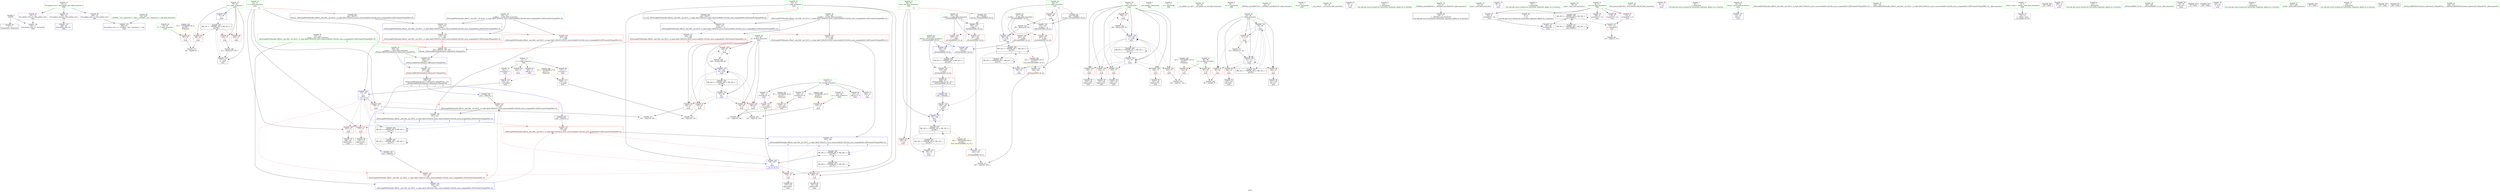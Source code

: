 digraph "SVFG" {
	label="SVFG";

	Node0x555acfaa94e0 [shape=record,color=grey,label="{NodeID: 0\nNullPtr}"];
	Node0x555acfaa94e0 -> Node0x555acfacd490[style=solid];
	Node0x555acfaa94e0 -> Node0x555acfad3e80[style=solid];
	Node0x555acfaecbe0 [shape=record,color=yellow,style=double,label="{NodeID: 263\n8V_1 = ENCHI(MR_8V_0)\npts\{56 \}\nFun[main]}"];
	Node0x555acfaecbe0 -> Node0x555acfad03e0[style=dashed];
	Node0x555acfacde70 [shape=record,color=red,label="{NodeID: 97\n139\<--67\n\<--i9\nmain\n}"];
	Node0x555acfacde70 -> Node0x555acfad95e0[style=solid];
	Node0x555acfacb720 [shape=record,color=green,label="{NodeID: 14\n14\<--16\nR\<--R_field_insensitive\nGlob }"];
	Node0x555acfacb720 -> Node0x555acfacf8c0[style=solid];
	Node0x555acfacb720 -> Node0x555acfacf990[style=solid];
	Node0x555acfacb720 -> Node0x555acfacfa60[style=solid];
	Node0x555acfacb720 -> Node0x555acfad0310[style=solid];
	Node0x555acfacd9b0 [shape=record,color=red,label="{NodeID: 111\n170\<--75\n\<--y\nmain\n}"];
	Node0x555acfacd9b0 -> Node0x555acfacee30[style=solid];
	Node0x555acfacc3d0 [shape=record,color=green,label="{NodeID: 28\n67\<--68\ni9\<--i9_field_insensitive\nmain\n}"];
	Node0x555acfacc3d0 -> Node0x555acfacdda0[style=solid];
	Node0x555acfacc3d0 -> Node0x555acfacde70[style=solid];
	Node0x555acfacc3d0 -> Node0x555acfacdf40[style=solid];
	Node0x555acfacc3d0 -> Node0x555acface010[style=solid];
	Node0x555acfacc3d0 -> Node0x555acface0e0[style=solid];
	Node0x555acfacc3d0 -> Node0x555acfad4390[style=solid];
	Node0x555acfacc3d0 -> Node0x555acfad4ae0[style=solid];
	Node0x555acfad8ce0 [shape=record,color=grey,label="{NodeID: 208\n211 = Binary(210, 84, )\n}"];
	Node0x555acfad8ce0 -> Node0x555acfad4bb0[style=solid];
	Node0x555acfad3560 [shape=record,color=red,label="{NodeID: 125\n246\<--245\n\<--call2\n_ZSt4swapIiENSt9enable_ifIXsr6__and_ISt6__not_ISt15__is_tuple_likeIT_EESt21is_move_constructibleIS3_ESt18is_move_assignableIS3_EEE5valueEvE4typeERS3_SC_\n}"];
	Node0x555acfad3560 -> Node0x555acfad4fc0[style=solid];
	Node0x555acfacd050 [shape=record,color=green,label="{NodeID: 42\n253\<--254\nretval\<--retval_field_insensitive\n_ZSt3maxIiERKT_S2_S2_\n}"];
	Node0x555acfacd050 -> Node0x555acfad3630[style=solid];
	Node0x555acfacd050 -> Node0x555acfad5230[style=solid];
	Node0x555acfacd050 -> Node0x555acfad5300[style=solid];
	Node0x555acfad4120 [shape=record,color=blue,label="{NodeID: 139\n63\<--84\ni\<--\nmain\n}"];
	Node0x555acfad4120 -> Node0x555acfad0990[style=dashed];
	Node0x555acfad4120 -> Node0x555acfad0a60[style=dashed];
	Node0x555acfad4120 -> Node0x555acfad0b30[style=dashed];
	Node0x555acfad4120 -> Node0x555acfad0c00[style=dashed];
	Node0x555acfad4120 -> Node0x555acfad41f0[style=dashed];
	Node0x555acfad4120 -> Node0x555acfae1ca0[style=dashed];
	Node0x555acfacec90 [shape=record,color=black,label="{NodeID: 56\n155\<--154\nidxprom22\<--\nmain\n}"];
	Node0x555acfafd550 [shape=record,color=black,label="{NodeID: 319\n241 = PHI(278, )\n}"];
	Node0x555acfafd550 -> Node0x555acfad3490[style=solid];
	Node0x555acfad4c80 [shape=record,color=blue,label="{NodeID: 153\n226\<--224\n__a.addr\<--__a\n_ZSt4swapIiENSt9enable_ifIXsr6__and_ISt6__not_ISt15__is_tuple_likeIT_EESt21is_move_constructibleIS3_ESt18is_move_assignableIS3_EEE5valueEvE4typeERS3_SC_\n}"];
	Node0x555acfad4c80 -> Node0x555acfad3080[style=dashed];
	Node0x555acfad4c80 -> Node0x555acfad3150[style=dashed];
	Node0x555acfacf7f0 [shape=record,color=purple,label="{NodeID: 70\n151\<--11\narrayidx21\<--L\nmain\n}"];
	Node0x555acfacf7f0 -> Node0x555acfad2dc0[style=solid];
	Node0x555acfad03e0 [shape=record,color=red,label="{NodeID: 84\n87\<--55\n\<--T\nmain\n}"];
	Node0x555acfad03e0 -> Node0x555acfad9a60[style=solid];
	Node0x555acfab90a0 [shape=record,color=green,label="{NodeID: 1\n7\<--1\n__dso_handle\<--dummyObj\nGlob }"];
	Node0x555acfacdf40 [shape=record,color=red,label="{NodeID: 98\n146\<--67\n\<--i9\nmain\n}"];
	Node0x555acfacdf40 -> Node0x555acfad98e0[style=solid];
	Node0x555acfacb820 [shape=record,color=green,label="{NodeID: 15\n23\<--27\nllvm.global_ctors\<--llvm.global_ctors_field_insensitive\nGlob }"];
	Node0x555acfacb820 -> Node0x555acfacff40[style=solid];
	Node0x555acfacb820 -> Node0x555acfad0040[style=solid];
	Node0x555acfacb820 -> Node0x555acfad0140[style=solid];
	Node0x555acfacda80 [shape=record,color=red,label="{NodeID: 112\n180\<--75\n\<--y\nmain\n}"];
	Node0x555acfacda80 -> Node0x555acfacefd0[style=solid];
	Node0x555acfacc4a0 [shape=record,color=green,label="{NodeID: 29\n69\<--70\nc\<--c_field_insensitive\nmain\n|{|<s3>9}}"];
	Node0x555acfacc4a0 -> Node0x555acface1b0[style=solid];
	Node0x555acfacc4a0 -> Node0x555acfad4460[style=solid];
	Node0x555acfacc4a0 -> Node0x555acfad4870[style=solid];
	Node0x555acfacc4a0:s3 -> Node0x555acfaff960[style=solid,color=red];
	Node0x555acfad8e60 [shape=record,color=grey,label="{NodeID: 209\n200 = Binary(199, 84, )\n}"];
	Node0x555acfad8e60 -> Node0x555acfad4ae0[style=solid];
	Node0x555acfad3630 [shape=record,color=red,label="{NodeID: 126\n273\<--253\n\<--retval\n_ZSt3maxIiERKT_S2_S2_\n}"];
	Node0x555acfad3630 -> Node0x555acfacf0a0[style=solid];
	Node0x555acfacd120 [shape=record,color=green,label="{NodeID: 43\n255\<--256\n__a.addr\<--__a.addr_field_insensitive\n_ZSt3maxIiERKT_S2_S2_\n}"];
	Node0x555acfacd120 -> Node0x555acfad3700[style=solid];
	Node0x555acfacd120 -> Node0x555acfad37d0[style=solid];
	Node0x555acfacd120 -> Node0x555acfad5090[style=solid];
	Node0x555acfae17a0 [shape=record,color=black,label="{NodeID: 223\nMR_10V_3 = PHI(MR_10V_4, MR_10V_2, )\npts\{58 \}\n}"];
	Node0x555acfae17a0 -> Node0x555acfad04b0[style=dashed];
	Node0x555acfae17a0 -> Node0x555acfad0580[style=dashed];
	Node0x555acfae17a0 -> Node0x555acfad0650[style=dashed];
	Node0x555acfae17a0 -> Node0x555acfad4bb0[style=dashed];
	Node0x555acfad41f0 [shape=record,color=blue,label="{NodeID: 140\n63\<--112\ni\<--inc\nmain\n}"];
	Node0x555acfad41f0 -> Node0x555acfad0990[style=dashed];
	Node0x555acfad41f0 -> Node0x555acfad0a60[style=dashed];
	Node0x555acfad41f0 -> Node0x555acfad0b30[style=dashed];
	Node0x555acfad41f0 -> Node0x555acfad0c00[style=dashed];
	Node0x555acfad41f0 -> Node0x555acfad41f0[style=dashed];
	Node0x555acfad41f0 -> Node0x555acfae1ca0[style=dashed];
	Node0x555acfaced60 [shape=record,color=black,label="{NodeID: 57\n168\<--167\nidxprom26\<--\nmain\n}"];
	Node0x555acfafd690 [shape=record,color=black,label="{NodeID: 320\n245 = PHI(278, )\n}"];
	Node0x555acfafd690 -> Node0x555acfad3560[style=solid];
	Node0x555acfad4d50 [shape=record,color=blue,label="{NodeID: 154\n228\<--225\n__b.addr\<--__b\n_ZSt4swapIiENSt9enable_ifIXsr6__and_ISt6__not_ISt15__is_tuple_likeIT_EESt21is_move_constructibleIS3_ESt18is_move_assignableIS3_EEE5valueEvE4typeERS3_SC_\n}"];
	Node0x555acfad4d50 -> Node0x555acfad3220[style=dashed];
	Node0x555acfad4d50 -> Node0x555acfad32f0[style=dashed];
	Node0x555acfacf8c0 [shape=record,color=purple,label="{NodeID: 71\n106\<--14\n\<--R\nmain\n}"];
	Node0x555acfad04b0 [shape=record,color=red,label="{NodeID: 85\n86\<--57\n\<--t\nmain\n}"];
	Node0x555acfad04b0 -> Node0x555acfad9a60[style=solid];
	Node0x555acfab9130 [shape=record,color=green,label="{NodeID: 2\n17\<--1\n.str\<--dummyObj\nGlob }"];
	Node0x555acfaecda0 [shape=record,color=yellow,style=double,label="{NodeID: 265\n12V_1 = ENCHI(MR_12V_0)\npts\{60 \}\nFun[main]}"];
	Node0x555acfaecda0 -> Node0x555acfad0720[style=dashed];
	Node0x555acfaecda0 -> Node0x555acfad07f0[style=dashed];
	Node0x555acface010 [shape=record,color=red,label="{NodeID: 99\n160\<--67\n\<--i9\nmain\n}"];
	Node0x555acface010 -> Node0x555acfad9760[style=solid];
	Node0x555acfacb920 [shape=record,color=green,label="{NodeID: 16\n28\<--29\n__cxx_global_var_init\<--__cxx_global_var_init_field_insensitive\n}"];
	Node0x555acfacdb50 [shape=record,color=red,label="{NodeID: 113\n138\<--137\n\<--arrayidx\nmain\n}"];
	Node0x555acfacdb50 -> Node0x555acfad95e0[style=solid];
	Node0x555acfacc570 [shape=record,color=green,label="{NodeID: 30\n71\<--72\nj\<--j_field_insensitive\nmain\n}"];
	Node0x555acfacc570 -> Node0x555acface280[style=solid];
	Node0x555acfacc570 -> Node0x555acface350[style=solid];
	Node0x555acfacc570 -> Node0x555acface420[style=solid];
	Node0x555acfacc570 -> Node0x555acface4f0[style=solid];
	Node0x555acfacc570 -> Node0x555acfacd5a0[style=solid];
	Node0x555acfacc570 -> Node0x555acfacd670[style=solid];
	Node0x555acfacc570 -> Node0x555acfad4530[style=solid];
	Node0x555acfacc570 -> Node0x555acfad4940[style=solid];
	Node0x555acfad8fe0 [shape=record,color=grey,label="{NodeID: 210\n190 = Binary(189, 84, )\n}"];
	Node0x555acfad8fe0 -> Node0x555acfad4940[style=solid];
	Node0x555acfad3700 [shape=record,color=red,label="{NodeID: 127\n261\<--255\n\<--__a.addr\n_ZSt3maxIiERKT_S2_S2_\n}"];
	Node0x555acfad3700 -> Node0x555acfad3a40[style=solid];
	Node0x555acfacd1f0 [shape=record,color=green,label="{NodeID: 44\n257\<--258\n__b.addr\<--__b.addr_field_insensitive\n_ZSt3maxIiERKT_S2_S2_\n}"];
	Node0x555acfacd1f0 -> Node0x555acfad38a0[style=solid];
	Node0x555acfacd1f0 -> Node0x555acfad3970[style=solid];
	Node0x555acfacd1f0 -> Node0x555acfad5160[style=solid];
	Node0x555acfae1ca0 [shape=record,color=black,label="{NodeID: 224\nMR_16V_2 = PHI(MR_16V_4, MR_16V_1, )\npts\{64 \}\n}"];
	Node0x555acfae1ca0 -> Node0x555acfad4120[style=dashed];
	Node0x555acfad42c0 [shape=record,color=blue,label="{NodeID: 141\n65\<--78\nans\<--\nmain\n}"];
	Node0x555acfad42c0 -> Node0x555acfae93a0[style=dashed];
	Node0x555acfacee30 [shape=record,color=black,label="{NodeID: 58\n171\<--170\nidxprom28\<--\nmain\n}"];
	Node0x555acfafd7d0 [shape=record,color=black,label="{NodeID: 321\n251 = PHI(65, )\n0th arg _ZSt3maxIiERKT_S2_S2_ }"];
	Node0x555acfafd7d0 -> Node0x555acfad5090[style=solid];
	Node0x555acfad4e20 [shape=record,color=blue,label="{NodeID: 155\n230\<--238\n__tmp\<--\n_ZSt4swapIiENSt9enable_ifIXsr6__and_ISt6__not_ISt15__is_tuple_likeIT_EESt21is_move_constructibleIS3_ESt18is_move_assignableIS3_EEE5valueEvE4typeERS3_SC_\n}"];
	Node0x555acfad4e20 -> Node0x555acfad3490[style=dashed];
	Node0x555acfad4e20 -> Node0x555acfad3560[style=dashed];
	Node0x555acfacf990 [shape=record,color=purple,label="{NodeID: 72\n144\<--14\narrayidx18\<--R\nmain\n}"];
	Node0x555acfacf990 -> Node0x555acfacdc20[style=solid];
	Node0x555acfad0580 [shape=record,color=red,label="{NodeID: 86\n203\<--57\n\<--t\nmain\n}"];
	Node0x555acfab93e0 [shape=record,color=green,label="{NodeID: 3\n19\<--1\n.str.1\<--dummyObj\nGlob }"];
	Node0x555acfaece80 [shape=record,color=yellow,style=double,label="{NodeID: 266\n14V_1 = ENCHI(MR_14V_0)\npts\{62 \}\nFun[main]}"];
	Node0x555acfaece80 -> Node0x555acfad08c0[style=dashed];
	Node0x555acface0e0 [shape=record,color=red,label="{NodeID: 100\n199\<--67\n\<--i9\nmain\n}"];
	Node0x555acface0e0 -> Node0x555acfad8e60[style=solid];
	Node0x555acfacba20 [shape=record,color=green,label="{NodeID: 17\n32\<--33\n_ZNSt8ios_base4InitC1Ev\<--_ZNSt8ios_base4InitC1Ev_field_insensitive\n}"];
	Node0x555acfacdc20 [shape=record,color=red,label="{NodeID: 114\n145\<--144\n\<--arrayidx18\nmain\n}"];
	Node0x555acfacdc20 -> Node0x555acfad98e0[style=solid];
	Node0x555acfacc640 [shape=record,color=green,label="{NodeID: 31\n73\<--74\nx\<--x_field_insensitive\nmain\n|{|<s4>8}}"];
	Node0x555acfacc640 -> Node0x555acfacd740[style=solid];
	Node0x555acfacc640 -> Node0x555acfacd810[style=solid];
	Node0x555acfacc640 -> Node0x555acfacd8e0[style=solid];
	Node0x555acfacc640 -> Node0x555acfad4600[style=solid];
	Node0x555acfacc640:s4 -> Node0x555acfaffd80[style=solid,color=red];
	Node0x555acfad9160 [shape=record,color=grey,label="{NodeID: 211\n112 = Binary(111, 84, )\n}"];
	Node0x555acfad9160 -> Node0x555acfad41f0[style=solid];
	Node0x555acfad37d0 [shape=record,color=red,label="{NodeID: 128\n270\<--255\n\<--__a.addr\n_ZSt3maxIiERKT_S2_S2_\n}"];
	Node0x555acfad37d0 -> Node0x555acfad5300[style=solid];
	Node0x555acfacd2c0 [shape=record,color=green,label="{NodeID: 45\n280\<--281\n__t.addr\<--__t.addr_field_insensitive\n_ZSt4moveIRiEONSt16remove_referenceIT_E4typeEOS2_\n}"];
	Node0x555acfacd2c0 -> Node0x555acfad3be0[style=solid];
	Node0x555acfacd2c0 -> Node0x555acfad53d0[style=solid];
	Node0x555acfae21a0 [shape=record,color=black,label="{NodeID: 225\nMR_18V_2 = PHI(MR_18V_4, MR_18V_1, )\npts\{66 \}\n}"];
	Node0x555acfae21a0 -> Node0x555acfad42c0[style=dashed];
	Node0x555acfad4390 [shape=record,color=blue,label="{NodeID: 142\n67\<--84\ni9\<--\nmain\n}"];
	Node0x555acfad4390 -> Node0x555acfacdda0[style=dashed];
	Node0x555acfad4390 -> Node0x555acfacde70[style=dashed];
	Node0x555acfad4390 -> Node0x555acfacdf40[style=dashed];
	Node0x555acfad4390 -> Node0x555acface010[style=dashed];
	Node0x555acfad4390 -> Node0x555acface0e0[style=dashed];
	Node0x555acfad4390 -> Node0x555acfad4ae0[style=dashed];
	Node0x555acfad4390 -> Node0x555acfae26a0[style=dashed];
	Node0x555acfacef00 [shape=record,color=black,label="{NodeID: 59\n178\<--177\nidxprom32\<--\nmain\n}"];
	Node0x555acfaff960 [shape=record,color=black,label="{NodeID: 322\n252 = PHI(69, )\n1st arg _ZSt3maxIiERKT_S2_S2_ }"];
	Node0x555acfaff960 -> Node0x555acfad5160[style=solid];
	Node0x555acfad4ef0 [shape=record,color=blue,label="{NodeID: 156\n243\<--242\n\<--\n_ZSt4swapIiENSt9enable_ifIXsr6__and_ISt6__not_ISt15__is_tuple_likeIT_EESt21is_move_constructibleIS3_ESt18is_move_assignableIS3_EEE5valueEvE4typeERS3_SC_\n|{|<s1>8|<s2>8|<s3>8}}"];
	Node0x555acfad4ef0 -> Node0x555acfad3560[style=dashed];
	Node0x555acfad4ef0:s1 -> Node0x555acfacd810[style=dashed,color=blue];
	Node0x555acfad4ef0:s2 -> Node0x555acfacd8e0[style=dashed,color=blue];
	Node0x555acfad4ef0:s3 -> Node0x555acfae88b0[style=dashed,color=blue];
	Node0x555acfacfa60 [shape=record,color=purple,label="{NodeID: 73\n156\<--14\narrayidx23\<--R\nmain\n}"];
	Node0x555acfacfa60 -> Node0x555acfad2e50[style=solid];
	Node0x555acfad0650 [shape=record,color=red,label="{NodeID: 87\n210\<--57\n\<--t\nmain\n}"];
	Node0x555acfad0650 -> Node0x555acfad8ce0[style=solid];
	Node0x555acfab9470 [shape=record,color=green,label="{NodeID: 4\n21\<--1\n.str.2\<--dummyObj\nGlob }"];
	Node0x555acface1b0 [shape=record,color=red,label="{NodeID: 101\n184\<--69\n\<--c\nmain\n}"];
	Node0x555acface1b0 -> Node0x555acfad92e0[style=solid];
	Node0x555acfacbb20 [shape=record,color=green,label="{NodeID: 18\n38\<--39\n__cxa_atexit\<--__cxa_atexit_field_insensitive\n}"];
	Node0x555acfad2dc0 [shape=record,color=red,label="{NodeID: 115\n152\<--151\n\<--arrayidx21\nmain\n}"];
	Node0x555acfad2dc0 -> Node0x555acfad4600[style=solid];
	Node0x555acfacc710 [shape=record,color=green,label="{NodeID: 32\n75\<--76\ny\<--y_field_insensitive\nmain\n|{|<s3>8}}"];
	Node0x555acfacc710 -> Node0x555acfacd9b0[style=solid];
	Node0x555acfacc710 -> Node0x555acfacda80[style=solid];
	Node0x555acfacc710 -> Node0x555acfad46d0[style=solid];
	Node0x555acfacc710:s3 -> Node0x555acfaffe90[style=solid,color=red];
	Node0x555acfad92e0 [shape=record,color=grey,label="{NodeID: 212\n185 = Binary(184, 84, )\n}"];
	Node0x555acfad92e0 -> Node0x555acfad4870[style=solid];
	Node0x555acfad38a0 [shape=record,color=red,label="{NodeID: 129\n263\<--257\n\<--__b.addr\n_ZSt3maxIiERKT_S2_S2_\n}"];
	Node0x555acfad38a0 -> Node0x555acfad3b10[style=solid];
	Node0x555acfacd390 [shape=record,color=green,label="{NodeID: 46\n25\<--285\n_GLOBAL__sub_I_aquannie_0_1.cpp\<--_GLOBAL__sub_I_aquannie_0_1.cpp_field_insensitive\n}"];
	Node0x555acfacd390 -> Node0x555acfad3d80[style=solid];
	Node0x555acfae26a0 [shape=record,color=black,label="{NodeID: 226\nMR_20V_2 = PHI(MR_20V_4, MR_20V_1, )\npts\{68 \}\n}"];
	Node0x555acfae26a0 -> Node0x555acfad4390[style=dashed];
	Node0x555acfad4460 [shape=record,color=blue,label="{NodeID: 143\n69\<--78\nc\<--\nmain\n}"];
	Node0x555acfad4460 -> Node0x555acfae76a0[style=dashed];
	Node0x555acfacefd0 [shape=record,color=black,label="{NodeID: 60\n181\<--180\nidxprom34\<--\nmain\n}"];
	Node0x555acfaffaa0 [shape=record,color=black,label="{NodeID: 323\n279 = PHI(234, 240, 230, )\n0th arg _ZSt4moveIRiEONSt16remove_referenceIT_E4typeEOS2_ }"];
	Node0x555acfaffaa0 -> Node0x555acfad53d0[style=solid];
	Node0x555acfad4fc0 [shape=record,color=blue,label="{NodeID: 157\n247\<--246\n\<--\n_ZSt4swapIiENSt9enable_ifIXsr6__and_ISt6__not_ISt15__is_tuple_likeIT_EESt21is_move_constructibleIS3_ESt18is_move_assignableIS3_EEE5valueEvE4typeERS3_SC_\n|{<s0>8|<s1>8|<s2>8}}"];
	Node0x555acfad4fc0:s0 -> Node0x555acfacd9b0[style=dashed,color=blue];
	Node0x555acfad4fc0:s1 -> Node0x555acfacda80[style=dashed,color=blue];
	Node0x555acfad4fc0:s2 -> Node0x555acfae89a0[style=dashed,color=blue];
	Node0x555acfacfb30 [shape=record,color=purple,label="{NodeID: 74\n79\<--17\n\<--.str\nmain\n}"];
	Node0x555acfaeb6a0 [shape=record,color=black,label="{NodeID: 254\nMR_42V_3 = PHI(MR_42V_4, MR_42V_2, )\npts\{254 \}\n}"];
	Node0x555acfaeb6a0 -> Node0x555acfad3630[style=dashed];
	Node0x555acfad0720 [shape=record,color=red,label="{NodeID: 88\n97\<--59\n\<--m\nmain\n}"];
	Node0x555acfad0720 -> Node0x555acfad9be0[style=solid];
	Node0x555acfab9500 [shape=record,color=green,label="{NodeID: 5\n24\<--1\n\<--dummyObj\nCan only get source location for instruction, argument, global var or function.}"];
	Node0x555acface280 [shape=record,color=red,label="{NodeID: 102\n131\<--71\n\<--j\nmain\n}"];
	Node0x555acface280 -> Node0x555acfad9d60[style=solid];
	Node0x555acfacbc20 [shape=record,color=green,label="{NodeID: 19\n37\<--43\n_ZNSt8ios_base4InitD1Ev\<--_ZNSt8ios_base4InitD1Ev_field_insensitive\n}"];
	Node0x555acfacbc20 -> Node0x555acface6b0[style=solid];
	Node0x555acfad2e50 [shape=record,color=red,label="{NodeID: 116\n157\<--156\n\<--arrayidx23\nmain\n}"];
	Node0x555acfad2e50 -> Node0x555acfad46d0[style=solid];
	Node0x555acfacc7e0 [shape=record,color=green,label="{NodeID: 33\n81\<--82\nscanf\<--scanf_field_insensitive\n}"];
	Node0x555acfad9460 [shape=record,color=grey,label="{NodeID: 213\n265 = cmp(262, 264, )\n}"];
	Node0x555acfad3970 [shape=record,color=red,label="{NodeID: 130\n267\<--257\n\<--__b.addr\n_ZSt3maxIiERKT_S2_S2_\n}"];
	Node0x555acfad3970 -> Node0x555acfad5230[style=solid];
	Node0x555acfacd490 [shape=record,color=black,label="{NodeID: 47\n2\<--3\ndummyVal\<--dummyVal\n}"];
	Node0x555acfae2ba0 [shape=record,color=black,label="{NodeID: 227\nMR_22V_2 = PHI(MR_22V_3, MR_22V_1, )\npts\{70 \}\n}"];
	Node0x555acfae2ba0 -> Node0x555acfad4460[style=dashed];
	Node0x555acfae2ba0 -> Node0x555acfae2ba0[style=dashed];
	Node0x555acfad4530 [shape=record,color=blue,label="{NodeID: 144\n71\<--84\nj\<--\nmain\n}"];
	Node0x555acfad4530 -> Node0x555acface280[style=dashed];
	Node0x555acfad4530 -> Node0x555acface350[style=dashed];
	Node0x555acfad4530 -> Node0x555acface420[style=dashed];
	Node0x555acfad4530 -> Node0x555acface4f0[style=dashed];
	Node0x555acfad4530 -> Node0x555acfacd5a0[style=dashed];
	Node0x555acfad4530 -> Node0x555acfacd670[style=dashed];
	Node0x555acfad4530 -> Node0x555acfad4530[style=dashed];
	Node0x555acfad4530 -> Node0x555acfad4940[style=dashed];
	Node0x555acfad4530 -> Node0x555acfae30a0[style=dashed];
	Node0x555acfacf0a0 [shape=record,color=black,label="{NodeID: 61\n250\<--273\n_ZSt3maxIiERKT_S2_S2__ret\<--\n_ZSt3maxIiERKT_S2_S2_\n|{<s0>9}}"];
	Node0x555acfacf0a0:s0 -> Node0x555acfafd160[style=solid,color=blue];
	Node0x555acfaffd80 [shape=record,color=black,label="{NodeID: 324\n224 = PHI(73, )\n0th arg _ZSt4swapIiENSt9enable_ifIXsr6__and_ISt6__not_ISt15__is_tuple_likeIT_EESt21is_move_constructibleIS3_ESt18is_move_assignableIS3_EEE5valueEvE4typeERS3_SC_ }"];
	Node0x555acfaffd80 -> Node0x555acfad4c80[style=solid];
	Node0x555acfad5090 [shape=record,color=blue,label="{NodeID: 158\n255\<--251\n__a.addr\<--__a\n_ZSt3maxIiERKT_S2_S2_\n}"];
	Node0x555acfad5090 -> Node0x555acfad3700[style=dashed];
	Node0x555acfad5090 -> Node0x555acfad37d0[style=dashed];
	Node0x555acfacfc00 [shape=record,color=purple,label="{NodeID: 75\n90\<--17\n\<--.str\nmain\n}"];
	Node0x555acfad07f0 [shape=record,color=red,label="{NodeID: 89\n132\<--59\n\<--m\nmain\n}"];
	Node0x555acfad07f0 -> Node0x555acfad9d60[style=solid];
	Node0x555acfab95c0 [shape=record,color=green,label="{NodeID: 6\n78\<--1\n\<--dummyObj\nCan only get source location for instruction, argument, global var or function.}"];
	Node0x555acface350 [shape=record,color=red,label="{NodeID: 103\n135\<--71\n\<--j\nmain\n}"];
	Node0x555acface350 -> Node0x555acfacea20[style=solid];
	Node0x555acfacbd20 [shape=record,color=green,label="{NodeID: 20\n50\<--51\nmain\<--main_field_insensitive\n}"];
	Node0x555acfad2ee0 [shape=record,color=red,label="{NodeID: 117\n173\<--172\n\<--arrayidx29\nmain\n}"];
	Node0x555acfad2ee0 -> Node0x555acfada060[style=solid];
	Node0x555acfacc8e0 [shape=record,color=green,label="{NodeID: 34\n127\<--128\nllvm.memset.p0i8.i64\<--llvm.memset.p0i8.i64_field_insensitive\n}"];
	Node0x555acfad95e0 [shape=record,color=grey,label="{NodeID: 214\n140 = cmp(138, 139, )\n}"];
	Node0x555acfad3a40 [shape=record,color=red,label="{NodeID: 131\n262\<--261\n\<--\n_ZSt3maxIiERKT_S2_S2_\n}"];
	Node0x555acfad3a40 -> Node0x555acfad9460[style=solid];
	Node0x555acface5b0 [shape=record,color=black,label="{NodeID: 48\n9\<--8\n\<--vis\nCan only get source location for instruction, argument, global var or function.}"];
	Node0x555acfae30a0 [shape=record,color=black,label="{NodeID: 228\nMR_24V_2 = PHI(MR_24V_3, MR_24V_1, )\npts\{72 \}\n}"];
	Node0x555acfae30a0 -> Node0x555acfad4530[style=dashed];
	Node0x555acfae30a0 -> Node0x555acfae30a0[style=dashed];
	Node0x555acfad4600 [shape=record,color=blue,label="{NodeID: 145\n73\<--152\nx\<--\nmain\n|{|<s4>8|<s5>8|<s6>8}}"];
	Node0x555acfad4600 -> Node0x555acfacd740[style=dashed];
	Node0x555acfad4600 -> Node0x555acfacd810[style=dashed];
	Node0x555acfad4600 -> Node0x555acfacd8e0[style=dashed];
	Node0x555acfad4600 -> Node0x555acfae88b0[style=dashed];
	Node0x555acfad4600:s4 -> Node0x555acfad33c0[style=dashed,color=red];
	Node0x555acfad4600:s5 -> Node0x555acfad3490[style=dashed,color=red];
	Node0x555acfad4600:s6 -> Node0x555acfad4ef0[style=dashed,color=red];
	Node0x555acfacf170 [shape=record,color=black,label="{NodeID: 62\n278\<--283\n_ZSt4moveIRiEONSt16remove_referenceIT_E4typeEOS2__ret\<--\n_ZSt4moveIRiEONSt16remove_referenceIT_E4typeEOS2_\n|{<s0>11|<s1>12|<s2>13}}"];
	Node0x555acfacf170:s0 -> Node0x555acfafd420[style=solid,color=blue];
	Node0x555acfacf170:s1 -> Node0x555acfafd550[style=solid,color=blue];
	Node0x555acfacf170:s2 -> Node0x555acfafd690[style=solid,color=blue];
	Node0x555acfaffe90 [shape=record,color=black,label="{NodeID: 325\n225 = PHI(75, )\n1st arg _ZSt4swapIiENSt9enable_ifIXsr6__and_ISt6__not_ISt15__is_tuple_likeIT_EESt21is_move_constructibleIS3_ESt18is_move_assignableIS3_EEE5valueEvE4typeERS3_SC_ }"];
	Node0x555acfaffe90 -> Node0x555acfad4d50[style=solid];
	Node0x555acfae76a0 [shape=record,color=black,label="{NodeID: 242\nMR_22V_5 = PHI(MR_22V_7, MR_22V_4, )\npts\{70 \}\n|{|<s6>9}}"];
	Node0x555acfae76a0 -> Node0x555acface1b0[style=dashed];
	Node0x555acfae76a0 -> Node0x555acfad2fb0[style=dashed];
	Node0x555acfae76a0 -> Node0x555acfad4460[style=dashed];
	Node0x555acfae76a0 -> Node0x555acfad4870[style=dashed];
	Node0x555acfae76a0 -> Node0x555acfae2ba0[style=dashed];
	Node0x555acfae76a0 -> Node0x555acfae76a0[style=dashed];
	Node0x555acfae76a0:s6 -> Node0x555acfaec750[style=dashed,color=red];
	Node0x555acfad5160 [shape=record,color=blue,label="{NodeID: 159\n257\<--252\n__b.addr\<--__b\n_ZSt3maxIiERKT_S2_S2_\n}"];
	Node0x555acfad5160 -> Node0x555acfad38a0[style=dashed];
	Node0x555acfad5160 -> Node0x555acfad3970[style=dashed];
	Node0x555acfacfcd0 [shape=record,color=purple,label="{NodeID: 76\n92\<--17\n\<--.str\nmain\n}"];
	Node0x555acfad08c0 [shape=record,color=red,label="{NodeID: 90\n119\<--61\n\<--n\nmain\n}"];
	Node0x555acfad08c0 -> Node0x555acfad9ee0[style=solid];
	Node0x555acfab9680 [shape=record,color=green,label="{NodeID: 7\n84\<--1\n\<--dummyObj\nCan only get source location for instruction, argument, global var or function.}"];
	Node0x555acface420 [shape=record,color=red,label="{NodeID: 104\n142\<--71\n\<--j\nmain\n}"];
	Node0x555acface420 -> Node0x555acfaceaf0[style=solid];
	Node0x555acfacbe20 [shape=record,color=green,label="{NodeID: 21\n53\<--54\nretval\<--retval_field_insensitive\nmain\n}"];
	Node0x555acfacbe20 -> Node0x555acfad3f80[style=solid];
	Node0x555acfad2fb0 [shape=record,color=red,label="{NodeID: 118\n196\<--193\n\<--call41\nmain\n}"];
	Node0x555acfad2fb0 -> Node0x555acfad4a10[style=solid];
	Node0x555acfacc9e0 [shape=record,color=green,label="{NodeID: 35\n164\<--165\n_ZSt4swapIiENSt9enable_ifIXsr6__and_ISt6__not_ISt15__is_tuple_likeIT_EESt21is_move_constructibleIS3_ESt18is_move_assignableIS3_EEE5valueEvE4typeERS3_SC_\<--_ZSt4swapIiENSt9enable_ifIXsr6__and_ISt6__not_ISt15__is_tuple_likeIT_EESt21is_move_constructibleIS3_ESt18is_move_assignableIS3_EEE5valueEvE4typeERS3_SC__field_insensitive\n}"];
	Node0x555acfad9760 [shape=record,color=grey,label="{NodeID: 215\n161 = cmp(159, 160, )\n}"];
	Node0x555acfad3b10 [shape=record,color=red,label="{NodeID: 132\n264\<--263\n\<--\n_ZSt3maxIiERKT_S2_S2_\n}"];
	Node0x555acfad3b10 -> Node0x555acfad9460[style=solid];
	Node0x555acface6b0 [shape=record,color=black,label="{NodeID: 49\n36\<--37\n\<--_ZNSt8ios_base4InitD1Ev\nCan only get source location for instruction, argument, global var or function.}"];
	Node0x555acfae35a0 [shape=record,color=black,label="{NodeID: 229\nMR_26V_2 = PHI(MR_26V_3, MR_26V_1, )\npts\{74 \}\n}"];
	Node0x555acfae35a0 -> Node0x555acfae35a0[style=dashed];
	Node0x555acfae35a0 -> Node0x555acfae88b0[style=dashed];
	Node0x555acfad46d0 [shape=record,color=blue,label="{NodeID: 146\n75\<--157\ny\<--\nmain\n|{|<s3>8|<s4>8|<s5>8|<s6>8}}"];
	Node0x555acfad46d0 -> Node0x555acfacd9b0[style=dashed];
	Node0x555acfad46d0 -> Node0x555acfacda80[style=dashed];
	Node0x555acfad46d0 -> Node0x555acfae89a0[style=dashed];
	Node0x555acfad46d0:s3 -> Node0x555acfad33c0[style=dashed,color=red];
	Node0x555acfad46d0:s4 -> Node0x555acfad3490[style=dashed,color=red];
	Node0x555acfad46d0:s5 -> Node0x555acfad3560[style=dashed,color=red];
	Node0x555acfad46d0:s6 -> Node0x555acfad4fc0[style=dashed,color=red];
	Node0x555acfacf240 [shape=record,color=purple,label="{NodeID: 63\n34\<--4\n\<--_ZStL8__ioinit\n__cxx_global_var_init\n}"];
	Node0x555acfb00360 [shape=record,color=black,label="{NodeID: 326\n80 = PHI()\n}"];
	Node0x555acfad5230 [shape=record,color=blue,label="{NodeID: 160\n253\<--267\nretval\<--\n_ZSt3maxIiERKT_S2_S2_\n}"];
	Node0x555acfad5230 -> Node0x555acfaeb6a0[style=dashed];
	Node0x555acfacfda0 [shape=record,color=purple,label="{NodeID: 77\n108\<--19\n\<--.str.1\nmain\n}"];
	Node0x555acfaec670 [shape=record,color=yellow,style=double,label="{NodeID: 257\n18V_1 = ENCHI(MR_18V_0)\npts\{66 \}\nFun[_ZSt3maxIiERKT_S2_S2_]}"];
	Node0x555acfaec670 -> Node0x555acfad3a40[style=dashed];
	Node0x555acfad0990 [shape=record,color=red,label="{NodeID: 91\n96\<--63\n\<--i\nmain\n}"];
	Node0x555acfad0990 -> Node0x555acfad9be0[style=solid];
	Node0x555acfab9740 [shape=record,color=green,label="{NodeID: 8\n124\<--1\n\<--dummyObj\nCan only get source location for instruction, argument, global var or function.}"];
	Node0x555acface4f0 [shape=record,color=red,label="{NodeID: 105\n149\<--71\n\<--j\nmain\n}"];
	Node0x555acface4f0 -> Node0x555acfacebc0[style=solid];
	Node0x555acfacbef0 [shape=record,color=green,label="{NodeID: 22\n55\<--56\nT\<--T_field_insensitive\nmain\n}"];
	Node0x555acfacbef0 -> Node0x555acfad03e0[style=solid];
	Node0x555acfad3080 [shape=record,color=red,label="{NodeID: 119\n234\<--226\n\<--__a.addr\n_ZSt4swapIiENSt9enable_ifIXsr6__and_ISt6__not_ISt15__is_tuple_likeIT_EESt21is_move_constructibleIS3_ESt18is_move_assignableIS3_EEE5valueEvE4typeERS3_SC_\n|{<s0>11}}"];
	Node0x555acfad3080:s0 -> Node0x555acfaffaa0[style=solid,color=red];
	Node0x555acfaccae0 [shape=record,color=green,label="{NodeID: 36\n194\<--195\n_ZSt3maxIiERKT_S2_S2_\<--_ZSt3maxIiERKT_S2_S2__field_insensitive\n}"];
	Node0x555acfad98e0 [shape=record,color=grey,label="{NodeID: 216\n147 = cmp(145, 146, )\n}"];
	Node0x555acfad3be0 [shape=record,color=red,label="{NodeID: 133\n283\<--280\n\<--__t.addr\n_ZSt4moveIRiEONSt16remove_referenceIT_E4typeEOS2_\n}"];
	Node0x555acfad3be0 -> Node0x555acfacf170[style=solid];
	Node0x555acface7b0 [shape=record,color=black,label="{NodeID: 50\n52\<--78\nmain_ret\<--\nmain\n}"];
	Node0x555acf84ee80 [shape=record,color=black,label="{NodeID: 313\n35 = PHI()\n}"];
	Node0x555acfae3aa0 [shape=record,color=black,label="{NodeID: 230\nMR_28V_2 = PHI(MR_28V_3, MR_28V_1, )\npts\{76 \}\n}"];
	Node0x555acfae3aa0 -> Node0x555acfae3aa0[style=dashed];
	Node0x555acfae3aa0 -> Node0x555acfae89a0[style=dashed];
	Node0x555acfad47a0 [shape=record,color=blue,label="{NodeID: 147\n182\<--84\narrayidx35\<--\nmain\n}"];
	Node0x555acfad47a0 -> Node0x555acfae8ea0[style=dashed];
	Node0x555acfacf310 [shape=record,color=purple,label="{NodeID: 64\n169\<--8\narrayidx27\<--vis\nmain\n}"];
	Node0x555acfb00460 [shape=record,color=black,label="{NodeID: 327\n109 = PHI()\n}"];
	Node0x555acfae88b0 [shape=record,color=black,label="{NodeID: 244\nMR_26V_4 = PHI(MR_26V_8, MR_26V_3, )\npts\{74 \}\n}"];
	Node0x555acfae88b0 -> Node0x555acfad4600[style=dashed];
	Node0x555acfae88b0 -> Node0x555acfae35a0[style=dashed];
	Node0x555acfae88b0 -> Node0x555acfae88b0[style=dashed];
	Node0x555acfad5300 [shape=record,color=blue,label="{NodeID: 161\n253\<--270\nretval\<--\n_ZSt3maxIiERKT_S2_S2_\n}"];
	Node0x555acfad5300 -> Node0x555acfaeb6a0[style=dashed];
	Node0x555acfacfe70 [shape=record,color=purple,label="{NodeID: 78\n205\<--21\n\<--.str.2\nmain\n}"];
	Node0x555acfaec750 [shape=record,color=yellow,style=double,label="{NodeID: 258\n22V_1 = ENCHI(MR_22V_0)\npts\{70 \}\nFun[_ZSt3maxIiERKT_S2_S2_]}"];
	Node0x555acfaec750 -> Node0x555acfad3b10[style=dashed];
	Node0x555acfad0a60 [shape=record,color=red,label="{NodeID: 92\n100\<--63\n\<--i\nmain\n}"];
	Node0x555acfad0a60 -> Node0x555acface880[style=solid];
	Node0x555acfacb260 [shape=record,color=green,label="{NodeID: 9\n125\<--1\n\<--dummyObj\nCan only get source location for instruction, argument, global var or function.}"];
	Node0x555acfacd5a0 [shape=record,color=red,label="{NodeID: 106\n154\<--71\n\<--j\nmain\n}"];
	Node0x555acfacd5a0 -> Node0x555acfacec90[style=solid];
	Node0x555acfacbfc0 [shape=record,color=green,label="{NodeID: 23\n57\<--58\nt\<--t_field_insensitive\nmain\n}"];
	Node0x555acfacbfc0 -> Node0x555acfad04b0[style=solid];
	Node0x555acfacbfc0 -> Node0x555acfad0580[style=solid];
	Node0x555acfacbfc0 -> Node0x555acfad0650[style=solid];
	Node0x555acfacbfc0 -> Node0x555acfad4050[style=solid];
	Node0x555acfacbfc0 -> Node0x555acfad4bb0[style=solid];
	Node0x555acfad3150 [shape=record,color=red,label="{NodeID: 120\n243\<--226\n\<--__a.addr\n_ZSt4swapIiENSt9enable_ifIXsr6__and_ISt6__not_ISt15__is_tuple_likeIT_EESt21is_move_constructibleIS3_ESt18is_move_assignableIS3_EEE5valueEvE4typeERS3_SC_\n}"];
	Node0x555acfad3150 -> Node0x555acfad4ef0[style=solid];
	Node0x555acfaccbe0 [shape=record,color=green,label="{NodeID: 37\n207\<--208\nprintf\<--printf_field_insensitive\n}"];
	Node0x555acfad9a60 [shape=record,color=grey,label="{NodeID: 217\n88 = cmp(86, 87, )\n}"];
	Node0x555acfad3cb0 [shape=record,color=blue,label="{NodeID: 134\n289\<--24\nllvm.global_ctors_0\<--\nGlob }"];
	Node0x555acface880 [shape=record,color=black,label="{NodeID: 51\n101\<--100\nidx.ext\<--\nmain\n}"];
	Node0x555acfafdc10 [shape=record,color=black,label="{NodeID: 314\n91 = PHI()\n}"];
	Node0x555acfae3fa0 [shape=record,color=black,label="{NodeID: 231\nMR_30V_2 = PHI(MR_30V_3, MR_30V_1, )\npts\{100000 \}\n}"];
	Node0x555acfae3fa0 -> Node0x555acfae3fa0[style=dashed];
	Node0x555acfae3fa0 -> Node0x555acfae8ea0[style=dashed];
	Node0x555acfad4870 [shape=record,color=blue,label="{NodeID: 148\n69\<--185\nc\<--inc36\nmain\n}"];
	Node0x555acfad4870 -> Node0x555acfae76a0[style=dashed];
	Node0x555acfacf3e0 [shape=record,color=purple,label="{NodeID: 65\n172\<--8\narrayidx29\<--vis\nmain\n}"];
	Node0x555acfacf3e0 -> Node0x555acfad2ee0[style=solid];
	Node0x555acfae89a0 [shape=record,color=black,label="{NodeID: 245\nMR_28V_4 = PHI(MR_28V_8, MR_28V_3, )\npts\{76 \}\n}"];
	Node0x555acfae89a0 -> Node0x555acfad46d0[style=dashed];
	Node0x555acfae89a0 -> Node0x555acfae3aa0[style=dashed];
	Node0x555acfae89a0 -> Node0x555acfae89a0[style=dashed];
	Node0x555acfad53d0 [shape=record,color=blue,label="{NodeID: 162\n280\<--279\n__t.addr\<--__t\n_ZSt4moveIRiEONSt16remove_referenceIT_E4typeEOS2_\n}"];
	Node0x555acfad53d0 -> Node0x555acfad3be0[style=dashed];
	Node0x555acfacff40 [shape=record,color=purple,label="{NodeID: 79\n289\<--23\nllvm.global_ctors_0\<--llvm.global_ctors\nGlob }"];
	Node0x555acfacff40 -> Node0x555acfad3cb0[style=solid];
	Node0x555acfad0b30 [shape=record,color=red,label="{NodeID: 93\n104\<--63\n\<--i\nmain\n}"];
	Node0x555acfad0b30 -> Node0x555acface950[style=solid];
	Node0x555acfacb320 [shape=record,color=green,label="{NodeID: 10\n126\<--1\n\<--dummyObj\nCan only get source location for instruction, argument, global var or function.}"];
	Node0x555acfacd670 [shape=record,color=red,label="{NodeID: 107\n189\<--71\n\<--j\nmain\n}"];
	Node0x555acfacd670 -> Node0x555acfad8fe0[style=solid];
	Node0x555acfacc090 [shape=record,color=green,label="{NodeID: 24\n59\<--60\nm\<--m_field_insensitive\nmain\n}"];
	Node0x555acfacc090 -> Node0x555acfad0720[style=solid];
	Node0x555acfacc090 -> Node0x555acfad07f0[style=solid];
	Node0x555acfad3220 [shape=record,color=red,label="{NodeID: 121\n240\<--228\n\<--__b.addr\n_ZSt4swapIiENSt9enable_ifIXsr6__and_ISt6__not_ISt15__is_tuple_likeIT_EESt21is_move_constructibleIS3_ESt18is_move_assignableIS3_EEE5valueEvE4typeERS3_SC_\n|{<s0>12}}"];
	Node0x555acfad3220:s0 -> Node0x555acfaffaa0[style=solid,color=red];
	Node0x555acfaccce0 [shape=record,color=green,label="{NodeID: 38\n226\<--227\n__a.addr\<--__a.addr_field_insensitive\n_ZSt4swapIiENSt9enable_ifIXsr6__and_ISt6__not_ISt15__is_tuple_likeIT_EESt21is_move_constructibleIS3_ESt18is_move_assignableIS3_EEE5valueEvE4typeERS3_SC_\n}"];
	Node0x555acfaccce0 -> Node0x555acfad3080[style=solid];
	Node0x555acfaccce0 -> Node0x555acfad3150[style=solid];
	Node0x555acfaccce0 -> Node0x555acfad4c80[style=solid];
	Node0x555acfad9be0 [shape=record,color=grey,label="{NodeID: 218\n98 = cmp(96, 97, )\n}"];
	Node0x555acfad3d80 [shape=record,color=blue,label="{NodeID: 135\n290\<--25\nllvm.global_ctors_1\<--_GLOBAL__sub_I_aquannie_0_1.cpp\nGlob }"];
	Node0x555acface950 [shape=record,color=black,label="{NodeID: 52\n105\<--104\nidx.ext6\<--\nmain\n}"];
	Node0x555acfafd060 [shape=record,color=black,label="{NodeID: 315\n93 = PHI()\n}"];
	Node0x555acfad4940 [shape=record,color=blue,label="{NodeID: 149\n71\<--190\nj\<--inc39\nmain\n}"];
	Node0x555acfad4940 -> Node0x555acface280[style=dashed];
	Node0x555acfad4940 -> Node0x555acface350[style=dashed];
	Node0x555acfad4940 -> Node0x555acface420[style=dashed];
	Node0x555acfad4940 -> Node0x555acface4f0[style=dashed];
	Node0x555acfad4940 -> Node0x555acfacd5a0[style=dashed];
	Node0x555acfad4940 -> Node0x555acfacd670[style=dashed];
	Node0x555acfad4940 -> Node0x555acfad4530[style=dashed];
	Node0x555acfad4940 -> Node0x555acfad4940[style=dashed];
	Node0x555acfad4940 -> Node0x555acfae30a0[style=dashed];
	Node0x555acfacf4b0 [shape=record,color=purple,label="{NodeID: 66\n179\<--8\narrayidx33\<--vis\nmain\n}"];
	Node0x555acfae8ea0 [shape=record,color=black,label="{NodeID: 246\nMR_30V_4 = PHI(MR_30V_6, MR_30V_3, )\npts\{100000 \}\n}"];
	Node0x555acfae8ea0 -> Node0x555acfad2ee0[style=dashed];
	Node0x555acfae8ea0 -> Node0x555acfad47a0[style=dashed];
	Node0x555acfae8ea0 -> Node0x555acfae3fa0[style=dashed];
	Node0x555acfae8ea0 -> Node0x555acfae8ea0[style=dashed];
	Node0x555acfad0040 [shape=record,color=purple,label="{NodeID: 80\n290\<--23\nllvm.global_ctors_1\<--llvm.global_ctors\nGlob }"];
	Node0x555acfad0040 -> Node0x555acfad3d80[style=solid];
	Node0x555acfaec910 [shape=record,color=yellow,style=double,label="{NodeID: 260\n2V_1 = ENCHI(MR_2V_0)\npts\{13 \}\nFun[main]}"];
	Node0x555acfaec910 -> Node0x555acfacdb50[style=dashed];
	Node0x555acfaec910 -> Node0x555acfad2dc0[style=dashed];
	Node0x555acfad0c00 [shape=record,color=red,label="{NodeID: 94\n111\<--63\n\<--i\nmain\n}"];
	Node0x555acfad0c00 -> Node0x555acfad9160[style=solid];
	Node0x555acfacb420 [shape=record,color=green,label="{NodeID: 11\n4\<--6\n_ZStL8__ioinit\<--_ZStL8__ioinit_field_insensitive\nGlob }"];
	Node0x555acfacb420 -> Node0x555acfacf240[style=solid];
	Node0x555acfacd740 [shape=record,color=red,label="{NodeID: 108\n159\<--73\n\<--x\nmain\n}"];
	Node0x555acfacd740 -> Node0x555acfad9760[style=solid];
	Node0x555acfacc160 [shape=record,color=green,label="{NodeID: 25\n61\<--62\nn\<--n_field_insensitive\nmain\n}"];
	Node0x555acfacc160 -> Node0x555acfad08c0[style=solid];
	Node0x555acfad32f0 [shape=record,color=red,label="{NodeID: 122\n247\<--228\n\<--__b.addr\n_ZSt4swapIiENSt9enable_ifIXsr6__and_ISt6__not_ISt15__is_tuple_likeIT_EESt21is_move_constructibleIS3_ESt18is_move_assignableIS3_EEE5valueEvE4typeERS3_SC_\n}"];
	Node0x555acfad32f0 -> Node0x555acfad4fc0[style=solid];
	Node0x555acfaccdb0 [shape=record,color=green,label="{NodeID: 39\n228\<--229\n__b.addr\<--__b.addr_field_insensitive\n_ZSt4swapIiENSt9enable_ifIXsr6__and_ISt6__not_ISt15__is_tuple_likeIT_EESt21is_move_constructibleIS3_ESt18is_move_assignableIS3_EEE5valueEvE4typeERS3_SC_\n}"];
	Node0x555acfaccdb0 -> Node0x555acfad3220[style=solid];
	Node0x555acfaccdb0 -> Node0x555acfad32f0[style=solid];
	Node0x555acfaccdb0 -> Node0x555acfad4d50[style=solid];
	Node0x555acfad9d60 [shape=record,color=grey,label="{NodeID: 219\n133 = cmp(131, 132, )\n}"];
	Node0x555acfad3e80 [shape=record,color=blue, style = dotted,label="{NodeID: 136\n291\<--3\nllvm.global_ctors_2\<--dummyVal\nGlob }"];
	Node0x555acfacea20 [shape=record,color=black,label="{NodeID: 53\n136\<--135\nidxprom\<--\nmain\n}"];
	Node0x555acfafd160 [shape=record,color=black,label="{NodeID: 316\n193 = PHI(250, )\n}"];
	Node0x555acfafd160 -> Node0x555acfad2fb0[style=solid];
	Node0x555acfad4a10 [shape=record,color=blue,label="{NodeID: 150\n65\<--196\nans\<--\nmain\n}"];
	Node0x555acfad4a10 -> Node0x555acfae93a0[style=dashed];
	Node0x555acfacf580 [shape=record,color=purple,label="{NodeID: 67\n182\<--8\narrayidx35\<--vis\nmain\n}"];
	Node0x555acfacf580 -> Node0x555acfad47a0[style=solid];
	Node0x555acfae93a0 [shape=record,color=black,label="{NodeID: 247\nMR_18V_4 = PHI(MR_18V_5, MR_18V_3, )\npts\{66 \}\n|{|<s4>9}}"];
	Node0x555acfae93a0 -> Node0x555acfad0cd0[style=dashed];
	Node0x555acfae93a0 -> Node0x555acfad2fb0[style=dashed];
	Node0x555acfae93a0 -> Node0x555acfad4a10[style=dashed];
	Node0x555acfae93a0 -> Node0x555acfae21a0[style=dashed];
	Node0x555acfae93a0:s4 -> Node0x555acfaec670[style=dashed,color=red];
	Node0x555acfad0140 [shape=record,color=purple,label="{NodeID: 81\n291\<--23\nllvm.global_ctors_2\<--llvm.global_ctors\nGlob }"];
	Node0x555acfad0140 -> Node0x555acfad3e80[style=solid];
	Node0x555acfaeca20 [shape=record,color=yellow,style=double,label="{NodeID: 261\n4V_1 = ENCHI(MR_4V_0)\npts\{16 \}\nFun[main]}"];
	Node0x555acfaeca20 -> Node0x555acfacdc20[style=dashed];
	Node0x555acfaeca20 -> Node0x555acfad2e50[style=dashed];
	Node0x555acfad0cd0 [shape=record,color=red,label="{NodeID: 95\n204\<--65\n\<--ans\nmain\n}"];
	Node0x555acfacb520 [shape=record,color=green,label="{NodeID: 12\n8\<--10\nvis\<--vis_field_insensitive\nGlob }"];
	Node0x555acfacb520 -> Node0x555acface5b0[style=solid];
	Node0x555acfacb520 -> Node0x555acfacf310[style=solid];
	Node0x555acfacb520 -> Node0x555acfacf3e0[style=solid];
	Node0x555acfacb520 -> Node0x555acfacf4b0[style=solid];
	Node0x555acfacb520 -> Node0x555acfacf580[style=solid];
	Node0x555acfacd810 [shape=record,color=red,label="{NodeID: 109\n167\<--73\n\<--x\nmain\n}"];
	Node0x555acfacd810 -> Node0x555acfaced60[style=solid];
	Node0x555acfacc230 [shape=record,color=green,label="{NodeID: 26\n63\<--64\ni\<--i_field_insensitive\nmain\n}"];
	Node0x555acfacc230 -> Node0x555acfad0990[style=solid];
	Node0x555acfacc230 -> Node0x555acfad0a60[style=solid];
	Node0x555acfacc230 -> Node0x555acfad0b30[style=solid];
	Node0x555acfacc230 -> Node0x555acfad0c00[style=solid];
	Node0x555acfacc230 -> Node0x555acfad4120[style=solid];
	Node0x555acfacc230 -> Node0x555acfad41f0[style=solid];
	Node0x555acfad33c0 [shape=record,color=red,label="{NodeID: 123\n238\<--235\n\<--call\n_ZSt4swapIiENSt9enable_ifIXsr6__and_ISt6__not_ISt15__is_tuple_likeIT_EESt21is_move_constructibleIS3_ESt18is_move_assignableIS3_EEE5valueEvE4typeERS3_SC_\n}"];
	Node0x555acfad33c0 -> Node0x555acfad4e20[style=solid];
	Node0x555acfacce80 [shape=record,color=green,label="{NodeID: 40\n230\<--231\n__tmp\<--__tmp_field_insensitive\n_ZSt4swapIiENSt9enable_ifIXsr6__and_ISt6__not_ISt15__is_tuple_likeIT_EESt21is_move_constructibleIS3_ESt18is_move_assignableIS3_EEE5valueEvE4typeERS3_SC_\n|{|<s1>13}}"];
	Node0x555acfacce80 -> Node0x555acfad4e20[style=solid];
	Node0x555acfacce80:s1 -> Node0x555acfaffaa0[style=solid,color=red];
	Node0x555acfad9ee0 [shape=record,color=grey,label="{NodeID: 220\n120 = cmp(118, 119, )\n}"];
	Node0x555acfad3f80 [shape=record,color=blue,label="{NodeID: 137\n53\<--78\nretval\<--\nmain\n}"];
	Node0x555acfaceaf0 [shape=record,color=black,label="{NodeID: 54\n143\<--142\nidxprom17\<--\nmain\n}"];
	Node0x555acfafd350 [shape=record,color=black,label="{NodeID: 317\n206 = PHI()\n}"];
	Node0x555acfad4ae0 [shape=record,color=blue,label="{NodeID: 151\n67\<--200\ni9\<--inc43\nmain\n}"];
	Node0x555acfad4ae0 -> Node0x555acfacdda0[style=dashed];
	Node0x555acfad4ae0 -> Node0x555acfacde70[style=dashed];
	Node0x555acfad4ae0 -> Node0x555acfacdf40[style=dashed];
	Node0x555acfad4ae0 -> Node0x555acface010[style=dashed];
	Node0x555acfad4ae0 -> Node0x555acface0e0[style=dashed];
	Node0x555acfad4ae0 -> Node0x555acfad4ae0[style=dashed];
	Node0x555acfad4ae0 -> Node0x555acfae26a0[style=dashed];
	Node0x555acfacf650 [shape=record,color=purple,label="{NodeID: 68\n102\<--11\n\<--L\nmain\n}"];
	Node0x555acfad0240 [shape=record,color=purple,label="{NodeID: 82\n103\<--11\nadd.ptr\<--L\nmain\n}"];
	Node0x555acfacdda0 [shape=record,color=red,label="{NodeID: 96\n118\<--67\n\<--i9\nmain\n}"];
	Node0x555acfacdda0 -> Node0x555acfad9ee0[style=solid];
	Node0x555acfacb620 [shape=record,color=green,label="{NodeID: 13\n11\<--13\nL\<--L_field_insensitive\nGlob }"];
	Node0x555acfacb620 -> Node0x555acfacf650[style=solid];
	Node0x555acfacb620 -> Node0x555acfacf720[style=solid];
	Node0x555acfacb620 -> Node0x555acfacf7f0[style=solid];
	Node0x555acfacb620 -> Node0x555acfad0240[style=solid];
	Node0x555acfacd8e0 [shape=record,color=red,label="{NodeID: 110\n177\<--73\n\<--x\nmain\n}"];
	Node0x555acfacd8e0 -> Node0x555acfacef00[style=solid];
	Node0x555acfacc300 [shape=record,color=green,label="{NodeID: 27\n65\<--66\nans\<--ans_field_insensitive\nmain\n|{|<s3>9}}"];
	Node0x555acfacc300 -> Node0x555acfad0cd0[style=solid];
	Node0x555acfacc300 -> Node0x555acfad42c0[style=solid];
	Node0x555acfacc300 -> Node0x555acfad4a10[style=solid];
	Node0x555acfacc300:s3 -> Node0x555acfafd7d0[style=solid,color=red];
	Node0x555acfad3490 [shape=record,color=red,label="{NodeID: 124\n242\<--241\n\<--call1\n_ZSt4swapIiENSt9enable_ifIXsr6__and_ISt6__not_ISt15__is_tuple_likeIT_EESt21is_move_constructibleIS3_ESt18is_move_assignableIS3_EEE5valueEvE4typeERS3_SC_\n}"];
	Node0x555acfad3490 -> Node0x555acfad4ef0[style=solid];
	Node0x555acfaccf50 [shape=record,color=green,label="{NodeID: 41\n236\<--237\n_ZSt4moveIRiEONSt16remove_referenceIT_E4typeEOS2_\<--_ZSt4moveIRiEONSt16remove_referenceIT_E4typeEOS2__field_insensitive\n}"];
	Node0x555acfada060 [shape=record,color=grey,label="{NodeID: 221\n174 = cmp(173, 78, )\n}"];
	Node0x555acfad4050 [shape=record,color=blue,label="{NodeID: 138\n57\<--84\nt\<--\nmain\n}"];
	Node0x555acfad4050 -> Node0x555acfae17a0[style=dashed];
	Node0x555acfacebc0 [shape=record,color=black,label="{NodeID: 55\n150\<--149\nidxprom20\<--\nmain\n}"];
	Node0x555acfafd420 [shape=record,color=black,label="{NodeID: 318\n235 = PHI(278, )\n}"];
	Node0x555acfafd420 -> Node0x555acfad33c0[style=solid];
	Node0x555acfad4bb0 [shape=record,color=blue,label="{NodeID: 152\n57\<--211\nt\<--inc47\nmain\n}"];
	Node0x555acfad4bb0 -> Node0x555acfae17a0[style=dashed];
	Node0x555acfacf720 [shape=record,color=purple,label="{NodeID: 69\n137\<--11\narrayidx\<--L\nmain\n}"];
	Node0x555acfacf720 -> Node0x555acfacdb50[style=solid];
	Node0x555acfad0310 [shape=record,color=purple,label="{NodeID: 83\n107\<--14\nadd.ptr7\<--R\nmain\n}"];
}
